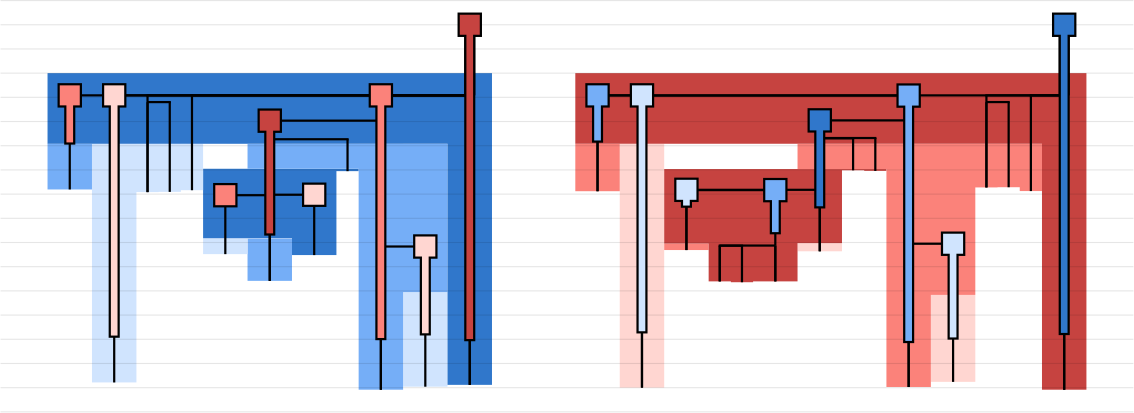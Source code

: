 <?xml version="1.0"?>
<!DOCTYPE ipe SYSTEM "ipe.dtd">
<ipe version="70212" creator="svgtoipe 20191210">
<ipestyle>
<layout paper="768 576" frame="768 576" origin="0 0"/>
<opacity name="10%" value="0.10"/>
<opacity name="20%" value="0.20"/>
<opacity name="30%" value="0.30"/>
<opacity name="40%" value="0.40"/>
<opacity name="50%" value="0.50"/>
<opacity name="60%" value="0.60"/>
<opacity name="70%" value="0.70"/>
<opacity name="80%" value="0.80"/>
<opacity name="90%" value="0.90"/>
<pathstyle cap="0" join="0" fillrule="wind"/>
</ipestyle>
<page>
<group matrix="1 0 0 -1 0 576">
<group>
<group matrix="1 0 0 1 481 350">
<group>
<path fill="0.815686 0.894118 0.996078">
48 112.507 m
48 113.161 l
32 113.161 l
32 79.1184 l
48 79.1184 l
48 112.507 l
h
</path>
<path fill="0.458824 0.682353 0.968627">
-8 65.7813 m
-8 75.0674 l
-24 75.0674 l
-24 65.443 l
-24 59.8195 l
-8 59.8195 l
-8 65.7813 l
h
</path>
<path fill="0.815686 0.894118 0.996078">
-40 65.443 m
-40 59.8196 l
-40 59.7109 l
-24 59.7109 l
-8 59.7109 l
-8 59.8196 l
-24 59.8196 l
-24 65.443 l
-40 65.443 l
h
</path>
<path fill="0.188235 0.466667 0.796078">
8 35.5757 m
8 41.0656 l
8 41.1742 l
8 44.0654 l
8 44.2288 l
8 59.711 l
8 65.7813 l
-8 65.7813 l
-8 59.711 l
-24 59.711 l
-40 59.711 l
-40 42.4294 l
-40 34.7125 l
-24 34.7125 l
-8 34.7125 l
8 34.7125 l
16 34.7125 l
16 35.5657 l
8 35.5657 l
8 35.5757 l
h
</path>
<path fill="0.458824 0.682353 0.968627">
32 113.161 m
32 114.253 l
16 114.253 l
16 79.1185 l
16 62.7027 l
16 35.5657 l
16 34.7126 l
8 34.7126 l
-24 34.7126 l
-24 25.7801 l
8 25.7801 l
16 25.7801 l
32 25.7801 l
48 25.7801 l
48 79.1185 l
32 79.1185 l
32 113.161 l
h
</path>
<path fill="0.815686 0.894118 0.996078">
-24 25.7802 m
-40 25.7802 l
-40 42.4294 l
-48 42.4294 l
-48 42.4394 l
-48 43.0293 l
-56 43.0293 l
-56 43.0393 l
-56 43.1161 l
-64 43.1161 l
-64 43.1261 l
-64 111.634 l
-80 111.634 l
-80 43.1261 l
-80 43.0393 l
-80 42.4394 l
-80 42.1563 l
-80 25.7802 l
-80 25.7136 l
-64 25.7136 l
-56 25.7136 l
-48 25.7136 l
-40 25.7136 l
-8 25.7136 l
16 25.7136 l
32 25.7136 l
32 25.7802 l
16 25.7802 l
-8 25.7802 l
-24 25.7802 l
h
</path>
<path fill="0.458824 0.682353 0.968627">
-80 25.7134 m
-64 25.7134 l
-56 25.7134 l
-48 25.7134 l
-40 25.7134 l
-8 25.7134 l
16 25.7134 l
32 25.7134 l
32 25.7137 l
16 25.7136 l
16 25.7137 l
-8 25.7136 l
-8 25.7137 l
-40 25.7136 l
-40 25.7137 l
-48 25.7136 l
-48 25.7137 l
-56 25.7136 l
-56 25.7137 l
-64 25.7136 l
-64 25.7137 l
-80 25.7134 l
h
-96 42.1563 m
-96 25.7134 l
-80 25.7134 l
-80 25.7137 l
-80 42.1563 l
-96 42.1563 l
h
</path>
<path fill="0.188235 0.466667 0.796078" pen="176">
48 112.507 m
48 25.7135 l
32 25.7135 l
16 25.7135 l
8 25.7135 l
-24 25.7135 l
-48 25.7135 l
-56 25.7135 l
-64 25.7135 l
-80 25.7135 l
-96 25.7135 l
-96 8.28735 l
-96 0.287351 l
64 0.287351 l
64 8.28735 l
64 10.7105 l
64 17.3953 l
64 24.0854 l
64 25.7135 l
64 112.507 l
48 112.507 l
h
</path>
</group>
</group>
<group matrix="1 0 0 1 623 350">
<group>
<path fill="1 0.839216 0.819608">
-16 63.9725 m
-16 113.492 l
-32 113.492 l
-32 42.7928 l
-32 25.7074 l
-16 25.7074 l
-16 63.9725 l
h
</path>
<path fill="1 0.839216 0.819608">
96 80.1228 m
96 111.425 l
80 111.425 l
80 80.1228 l
96 80.1228 l
h
</path>
<path fill="1 0.839216 0.819608">
48 61.4854 m
48 64.4181 l
32 64.4181 l
32 61.4854 l
48 61.4854 l
h
</path>
<path fill="0.984314 0.509804 0.478431">
-16 63.9725 m
-16 61.6488 l
0 61.6488 l
0 63.9725 l
-16 63.9725 l
h
</path>
<path fill="0.984314 0.509804 0.478431">
-48 42.7928 m
-48 25.7074 l
-32 25.7074 l
-32 42.7928 l
-48 42.7928 l
h
</path>
<path fill="0.776471 0.262745 0.25098">
56 35.4708 m
56 35.264 l
48 35.264 l
48 35.4808 l
48 41.5056 l
48 42.2909 l
48 61.4855 l
32 61.4855 l
32 61.6489 l
32 62.3611 l
32 64.4181 l
32 75.2536 l
16 75.2536 l
16 75.2636 l
16 75.5576 l
8 75.5576 l
8 75.2636 l
8 75.2536 l
0 75.2536 l
0 63.9725 l
0 62.4057 l
0 61.6489 l
-16 61.6489 l
-16 61.4855 l
-16 42.3994 l
-16 34.8154 l
0 34.8154 l
8 34.8154 l
16 34.8154 l
32 34.8154 l
48 34.8154 l
56 34.8154 l
64 34.8154 l
64 35.4708 l
56 35.4708 l
h
</path>
<path fill="0.984314 0.509804 0.478431">
112 42.7379 m
112 41.3565 l
104 41.3565 l
104 41.4319 l
96 41.4319 l
96 42.7479 l
96 80.1229 l
80 80.1229 l
80 111.425 l
80 113.273 l
64 113.273 l
64 80.1229 l
64 61.6984 l
64 42.7479 l
64 41.4419 l
64 41.3665 l
64 35.4708 l
64 34.8155 l
56 34.8155 l
48 34.8155 l
32 34.8155 l
32 25.708 l
48 25.708 l
56 25.708 l
64 25.708 l
80 25.708 l
96 25.708 l
104 25.708 l
112 25.708 l
120 25.708 l
120 34.8155 l
120 42.7379 l
112 42.7379 l
h
</path>
<path fill="0.776471 0.262745 0.25098" pen="200">
32 25.7081 m
32 25.7075 l
-16 25.7075 l
-32 25.7075 l
-48 25.7075 l
-48 8.29341 l
-48 0.287351 l
136 0.287351 l
136 8.29341 l
136 8.36002 l
136 10.7037 l
136 17.2925 l
136 23.6455 l
136 23.7541 l
136 25.7075 l
136 114.253 l
120 114.253 l
120 42.7379 l
120 25.7081 l
112 25.7081 l
104 25.7081 l
96 25.7081 l
64 25.7081 l
56 25.7081 l
48 25.7081 l
32 25.7081 l
h
</path>
</group>
</group>
<group matrix="1 0 0 1 400 350">
<group>
<path stroke="0 0 0" opacity="10%" pen="0.4">
-31.913 -25.8427 m
375.913 -25.8427 l
</path>
<path stroke="0 0 0" opacity="10%" pen="0.4">
-31.913 -17.1327 m
375.913 -17.1327 l
</path>
<path stroke="0 0 0" opacity="10%" pen="0.4">
-31.913 -8.42267 m
375.913 -8.42267 l
</path>
<path stroke="0 0 0" opacity="10%" pen="0.4">
-31.913 0.287351 m
375.913 0.287351 l
</path>
<path stroke="0 0 0" opacity="10%" pen="0.4">
-31.913 8.99737 m
375.913 8.99737 l
</path>
<path stroke="0 0 0" opacity="10%" pen="0.4">
-31.913 17.7074 m
375.913 17.7074 l
</path>
<path stroke="0 0 0" opacity="10%" pen="0.4">
-31.913 26.4174 m
375.913 26.4174 l
</path>
<path stroke="0 0 0" opacity="10%" pen="0.4">
-31.913 35.1274 m
375.913 35.1274 l
</path>
<path stroke="0 0 0" opacity="10%" pen="0.4">
-31.913 43.8375 m
375.913 43.8375 l
</path>
<path stroke="0 0 0" opacity="10%" pen="0.4">
-31.913 52.5475 m
375.913 52.5475 l
</path>
<path stroke="0 0 0" opacity="10%" pen="0.4">
-31.913 61.2575 m
375.913 61.2575 l
</path>
<path stroke="0 0 0" opacity="10%" pen="0.4">
-31.913 69.9675 m
375.913 69.9675 l
</path>
<path stroke="0 0 0" opacity="10%" pen="0.4">
-31.913 78.6775 m
375.913 78.6775 l
</path>
<path stroke="0 0 0" opacity="10%" pen="0.4">
-31.913 87.3876 m
375.913 87.3876 l
</path>
<path stroke="0 0 0" opacity="10%" pen="0.4">
-31.913 96.0976 m
375.913 96.0976 l
</path>
<path stroke="0 0 0" opacity="10%" pen="0.4">
-31.913 104.808 m
375.913 104.808 l
</path>
<path stroke="0 0 0" opacity="10%" pen="0.4">
-31.913 113.518 m
375.913 113.518 l
</path>
<path stroke="0 0 0" opacity="10%" pen="0.4">
-31.913 122.228 m
375.913 122.228 l
</path>
</group>
</group>
<group matrix="1 0 0 1 481 350">
<group>
<path stroke="0 0 0" pen="0.8">
-88 8.28735 m
-88 42.1663 l
</path>
<path stroke="0 0 0" pen="0.8">
-88.4 8.28735 m
56 8.28735 l
</path>
<path stroke="0 0 0" pen="0.8">
-72 8.28735 m
-72 111.644 l
</path>
<path stroke="0 0 0" pen="0.8">
-72.4 8.28735 m
56 8.28735 l
</path>
<path stroke="0 0 0" pen="0.8">
-60 8.28735 m
-60 10.7105 l
</path>
<path stroke="0 0 0" pen="0.8">
-60.4 8.28735 m
56 8.28735 l
</path>
<path stroke="0 0 0" pen="0.8">
-60 10.7105 m
-60 43.1261 l
</path>
<path stroke="0 0 0" pen="0.8">
-60 10.7105 m
-60 43.1261 l
</path>
<path stroke="0 0 0" pen="0.8">
-52 10.7105 m
-52 43.0393 l
</path>
<path stroke="0 0 0" pen="0.8">
-51.6 10.7105 m
-60 10.7105 l
</path>
<path stroke="0 0 0" pen="0.8">
56 8.28735 m
56 8.28792 l
</path>
<path stroke="0 0 0" pen="0.8">
56 8.28735 m
56 8.28792 l
</path>
<path stroke="0 0 0" pen="0.8">
-44 8.28792 m
-44 42.4394 l
</path>
<path stroke="0 0 0" pen="0.8">
-44.4 8.28792 m
56 8.28792 l
</path>
<path stroke="0 0 0" pen="0.8">
24 8.28792 m
24 17.3953 l
</path>
<path stroke="0 0 0" pen="0.8">
23.6 8.28792 m
56 8.28792 l
</path>
<path stroke="0 0 0" pen="0.8">
-16 17.3953 m
-16 24.0854 l
</path>
<path stroke="0 0 0" pen="0.8">
-16.4 17.3953 m
24 17.3953 l
</path>
<path stroke="0 0 0" pen="0.8">
-16 24.0854 m
-16 44.0654 l
</path>
<path stroke="0 0 0" pen="0.8">
-16 24.0854 m
-16 44.0654 l
</path>
<path stroke="0 0 0" pen="0.8">
-16 44.0654 m
-16 44.2288 l
</path>
<path stroke="0 0 0" pen="0.8">
-16 44.0654 m
-16 44.2288 l
</path>
<path stroke="0 0 0" pen="0.8">
-32 44.2288 m
-32 65.453 l
</path>
<path stroke="0 0 0" pen="0.8">
-32.4 44.2288 m
-16 44.2288 l
</path>
<path stroke="0 0 0" pen="0.8">
-16 44.2288 m
-16 75.0774 l
</path>
<path stroke="0 0 0" pen="0.8">
-16 44.2288 m
-16 75.0774 l
</path>
<path stroke="0 0 0" pen="0.8">
0 44.0654 m
0 65.7913 l
</path>
<path stroke="0 0 0" pen="0.8">
0.4 44.0654 m
-16 44.0654 l
</path>
<path stroke="0 0 0" pen="0.8">
12 24.0854 m
12 35.5757 l
</path>
<path stroke="0 0 0" pen="0.8">
12.4 24.0854 m
-16 24.0854 l
</path>
<path stroke="0 0 0" pen="0.8">
24 17.3953 m
24 62.7027 l
</path>
<path stroke="0 0 0" pen="0.8">
24 17.3953 m
24 62.7027 l
</path>
<path stroke="0 0 0" pen="0.8">
24 62.7027 m
24 114.263 l
</path>
<path stroke="0 0 0" pen="0.8">
24 62.7027 m
24 114.263 l
</path>
<path stroke="0 0 0" pen="0.8">
40 62.7027 m
40 113.171 l
</path>
<path stroke="0 0 0" pen="0.8">
40.4 62.7027 m
24 62.7027 l
</path>
<path stroke="0 0 0" pen="0.8">
56 8.28792 m
56 112.517 l
</path>
<path stroke="0 0 0" pen="0.8">
56 8.28792 m
56 112.517 l
</path>
</group>
</group>
<group matrix="1 0 0 1 481 350">
<group>
<path stroke="0 0 0" pen="4">
56 8.28735 m
56 -17.1266 l
</path>
<path stroke="0 0 0" pen="4">
56 8.28792 m
56 96.8052 l
56 8.28792 l
56 96.8052 l
56 8.28735 l
56 8.28792 l
56 8.28735 l
56 -17.1327 l
</path>
<path stroke="0 0 0" fill="0.776471 0.262745 0.25098" stroke-opacity="opaque" pen="0.8">
52 -21.1327 m
60 -21.1327 l
60 -13.1327 l
52 -13.1327 l
52 -21.1327 l
h
</path>
<path stroke="0.776471 0.262745 0.25098" fill="0.776471 0.262745 0.25098" stroke-opacity="opaque" pen="2.4">
56 8.28792 m
56 96.0052 l
56 8.28792 l
56 96.0052 l
56 8.28735 l
56 8.28792 l
56 8.28735 l
56 -17.1327 l
</path>
<path stroke="0 0 0" pen="4">
24 62.7027 m
24 96.4296 l
24 62.7027 l
24 96.4296 l
24 17.3953 l
24 62.7027 l
24 8.28792 l
24 17.3953 l
</path>
<path stroke="0 0 0" fill="0.984314 0.509804 0.478431" stroke-opacity="opaque" pen="0.8">
20 4.28792 m
28 4.28792 l
28 12.2879 l
20 12.2879 l
20 4.28792 l
h
</path>
<path stroke="0.984314 0.509804 0.478431" fill="0.984314 0.509804 0.478431" stroke-opacity="opaque" pen="2.4">
24 62.7027 m
24 95.6296 l
24 62.7027 l
24 95.6296 l
24 17.3953 l
24 62.7027 l
24 8.28792 l
24 17.3953 l
</path>
<path stroke="0 0 0" pen="4">
-16 44.2288 m
-16 58.7732 l
-16 44.2288 l
-16 58.7732 l
-16 44.0654 l
-16 44.2288 l
-16 24.0854 l
-16 44.0654 l
-16 17.3953 l
-16 24.0854 l
</path>
<path stroke="0 0 0" fill="0.776471 0.262745 0.25098" stroke-opacity="opaque" pen="0.8">
-20 13.3953 m
-12 13.3953 l
-12 21.3953 l
-20 21.3953 l
-20 13.3953 l
h
</path>
<path stroke="0.776471 0.262745 0.25098" fill="0.776471 0.262745 0.25098" stroke-opacity="opaque" pen="2.4">
-16 44.2288 m
-16 57.9732 l
-16 44.2288 l
-16 57.9732 l
-16 44.0654 l
-16 44.2288 l
-16 24.0854 l
-16 44.0654 l
-16 17.3953 l
-16 24.0854 l
</path>
<path stroke="0 0 0" pen="4">
-88 8.28735 m
-88 26.0268 l
-88 8.28735 l
-88 26.0268 l
</path>
<path stroke="0 0 0" fill="0.984314 0.509804 0.478431" stroke-opacity="opaque" pen="0.8">
-92 4.28735 m
-84 4.28735 l
-84 12.2874 l
-92 12.2874 l
-92 4.28735 l
h
</path>
<path stroke="0.984314 0.509804 0.478431" fill="0.984314 0.509804 0.478431" stroke-opacity="opaque" pen="2.4">
-88 8.28735 m
-88 25.2268 l
-88 8.28735 l
-88 25.2268 l
</path>
<path stroke="0 0 0" pen="4">
-32 44.2288 m
-32 47.3403 l
-32 44.2288 l
-32 47.3403 l
</path>
<path stroke="0 0 0" fill="0.984314 0.509804 0.478431" stroke-opacity="opaque" pen="0.8">
-36 40.2288 m
-28 40.2288 l
-28 48.2288 l
-36 48.2288 l
-36 40.2288 l
h
</path>
<path stroke="0.984314 0.509804 0.478431" fill="0.984314 0.509804 0.478431" stroke-opacity="opaque" pen="2.4">
-32 44.2288 m
-32 46.5403 l
-32 44.2288 l
-32 46.5403 l
</path>
<path stroke="0 0 0" pen="4">
0 44.0654 m
0 47.7693 l
0 44.0654 l
0 47.7693 l
</path>
<path stroke="0 0 0" fill="1 0.839216 0.819608" stroke-opacity="opaque" pen="0.8">
-4 40.0654 m
4 40.0654 l
4 48.0654 l
-4 48.0654 l
-4 40.0654 l
h
</path>
<path stroke="1 0.839216 0.819608" fill="1 0.839216 0.819608" stroke-opacity="opaque" pen="2.4">
0 44.0654 m
0 46.9693 l
0 44.0654 l
0 46.9693 l
</path>
<path stroke="0 0 0" pen="4">
40 62.7027 m
40 94.7333 l
40 62.7027 l
40 94.7333 l
</path>
<path stroke="0 0 0" fill="1 0.839216 0.819608" stroke-opacity="opaque" pen="0.8">
36 58.7027 m
44 58.7027 l
44 66.7027 l
36 66.7027 l
36 58.7027 l
h
</path>
<path stroke="1 0.839216 0.819608" fill="1 0.839216 0.819608" stroke-opacity="opaque" pen="2.4">
40 62.7027 m
40 93.9333 l
40 62.7027 l
40 93.9333 l
</path>
<path stroke="0 0 0" pen="4">
-72 8.28735 m
-72 95.5587 l
-72 8.28735 l
-72 95.5587 l
</path>
<path stroke="0 0 0" fill="1 0.839216 0.819608" stroke-opacity="opaque" pen="0.8">
-76 4.28735 m
-68 4.28735 l
-68 12.2874 l
-76 12.2874 l
-76 4.28735 l
h
</path>
<path stroke="1 0.839216 0.819608" fill="1 0.839216 0.819608" stroke-opacity="opaque" pen="2.4">
-72 8.28735 m
-72 94.7587 l
-72 8.28735 l
-72 94.7587 l
</path>
</group>
</group>
<group matrix="1 0 0 1 623 350">
<group>
<path stroke="0 0 0" pen="0.8">
-40 8.29341 m
-40 8.29352 l
</path>
<path stroke="0 0 0" pen="0.8">
-40.4 8.29341 m
128 8.29341 l
</path>
<path stroke="0 0 0" pen="0.8">
-40 8.29352 m
-40 42.8028 l
</path>
<path stroke="0 0 0" pen="0.8">
-40 8.29352 m
-40 42.8028 l
</path>
<path stroke="0 0 0" pen="0.8">
-24 8.29352 m
-24 8.36002 l
</path>
<path stroke="0 0 0" pen="0.8">
-23.6 8.29352 m
-40 8.29352 l
</path>
<path stroke="0 0 0" pen="0.8">
-24 8.36002 m
-24 113.502 l
</path>
<path stroke="0 0 0" pen="0.8">
-24 8.36002 m
-24 113.502 l
</path>
<path stroke="0 0 0" pen="0.8">
72 8.36002 m
72 17.2925 l
</path>
<path stroke="0 0 0" pen="0.8">
72.4 8.36002 m
-24 8.36002 l
</path>
<path stroke="0 0 0" pen="0.8">
40 17.2925 m
40 23.6455 l
</path>
<path stroke="0 0 0" pen="0.8">
39.6 17.2925 m
72 17.2925 l
</path>
<path stroke="0 0 0" pen="0.8">
40 23.6455 m
40 23.7541 l
</path>
<path stroke="0 0 0" pen="0.8">
40 23.6455 m
40 23.7541 l
</path>
<path stroke="0 0 0" pen="0.8">
40 23.7541 m
40 42.2909 l
</path>
<path stroke="0 0 0" pen="0.8">
40 23.7541 m
40 42.2909 l
</path>
<path stroke="0 0 0" pen="0.8">
-8 42.2909 m
-8 42.3994 l
</path>
<path stroke="0 0 0" pen="0.8">
-8.4 42.2909 m
40 42.2909 l
</path>
<path stroke="0 0 0" pen="0.8">
-8 42.3994 m
-8 63.9825 l
</path>
<path stroke="0 0 0" pen="0.8">
-8 42.3994 m
-8 63.9825 l
</path>
<path stroke="0 0 0" pen="0.8">
24 42.3994 m
24 62.3611 l
</path>
<path stroke="0 0 0" pen="0.8">
24.4 42.3994 m
-8 42.3994 l
</path>
<path stroke="0 0 0" pen="0.8">
4 62.3611 m
4 62.4057 l
</path>
<path stroke="0 0 0" pen="0.8">
3.6 62.3611 m
24 62.3611 l
</path>
<path stroke="0 0 0" pen="0.8">
4 62.4057 m
4 75.2636 l
</path>
<path stroke="0 0 0" pen="0.8">
4 62.4057 m
4 75.2636 l
</path>
<path stroke="0 0 0" pen="0.8">
12 62.4057 m
12 75.5676 l
</path>
<path stroke="0 0 0" pen="0.8">
12.4 62.4057 m
4 62.4057 l
</path>
<path stroke="0 0 0" pen="0.8">
24 62.3611 m
24 75.2636 l
</path>
<path stroke="0 0 0" pen="0.8">
24 62.3611 m
24 75.2636 l
</path>
<path stroke="0 0 0" pen="0.8">
40 42.2909 m
40 64.4281 l
</path>
<path stroke="0 0 0" pen="0.8">
40 42.2909 m
40 64.4281 l
</path>
<path stroke="0 0 0" pen="0.8">
52 23.7541 m
52 35.274 l
</path>
<path stroke="0 0 0" pen="0.8">
52.4 23.7541 m
40 23.7541 l
</path>
<path stroke="0 0 0" pen="0.8">
60 23.6455 m
60 35.4808 l
</path>
<path stroke="0 0 0" pen="0.8">
60.4 23.6455 m
40 23.6455 l
</path>
<path stroke="0 0 0" pen="0.8">
72 17.2925 m
72 61.6984 l
</path>
<path stroke="0 0 0" pen="0.8">
72 17.2925 m
72 61.6984 l
</path>
<path stroke="0 0 0" pen="0.8">
72 61.6984 m
72 113.283 l
</path>
<path stroke="0 0 0" pen="0.8">
72 61.6984 m
72 113.283 l
</path>
<path stroke="0 0 0" pen="0.8">
88 61.6984 m
88 111.435 l
</path>
<path stroke="0 0 0" pen="0.8">
88.4 61.6984 m
72 61.6984 l
</path>
<path stroke="0 0 0" pen="0.8">
128 8.29341 m
128 8.29409 l
</path>
<path stroke="0 0 0" pen="0.8">
128 8.29341 m
128 8.29409 l
</path>
<path stroke="0 0 0" pen="0.8">
100 8.29409 m
100 10.7037 l
</path>
<path stroke="0 0 0" pen="0.8">
99.6 8.29409 m
128 8.29409 l
</path>
<path stroke="0 0 0" pen="0.8">
100 10.7037 m
100 41.4419 l
</path>
<path stroke="0 0 0" pen="0.8">
100 10.7037 m
100 41.4419 l
</path>
<path stroke="0 0 0" pen="0.8">
108 10.7037 m
108 41.3665 l
</path>
<path stroke="0 0 0" pen="0.8">
108.4 10.7037 m
100 10.7037 l
</path>
<path stroke="0 0 0" pen="0.8">
128 8.29409 m
128 8.29421 l
</path>
<path stroke="0 0 0" pen="0.8">
128 8.29409 m
128 8.29421 l
</path>
<path stroke="0 0 0" pen="0.8">
116 8.29421 m
116 42.7479 l
</path>
<path stroke="0 0 0" pen="0.8">
115.6 8.29421 m
128 8.29421 l
</path>
<path stroke="0 0 0" pen="0.8">
128 8.29421 m
128 114.263 l
</path>
<path stroke="0 0 0" pen="0.8">
128 8.29421 m
128 114.263 l
</path>
</group>
</group>
<group matrix="1 0 0 1 623 350">
<group>
<path stroke="0 0 0" pen="4">
128 8.29341 m
128 -17.1327 l
</path>
<path stroke="0 0 0" pen="4">
128 8.29421 m
128 94.6033 l
128 8.29421 l
128 94.6033 l
128 8.29409 l
128 8.29421 l
128 8.29341 l
128 8.29409 l
128 8.29341 l
128 -17.1327 l
</path>
<path stroke="0 0 0" fill="0.188235 0.466667 0.796078" stroke-opacity="opaque" pen="0.8">
124 -21.1327 m
132 -21.1327 l
132 -13.1327 l
124 -13.1327 l
124 -21.1327 l
h
</path>
<path stroke="0.188235 0.466667 0.796078" fill="0.188235 0.466667 0.796078" stroke-opacity="opaque" pen="2.4">
128 8.29421 m
128 93.8033 l
128 8.29421 l
128 93.8033 l
128 8.29409 l
128 8.29421 l
128 8.29341 l
128 8.29409 l
128 8.29341 l
128 -17.1327 l
</path>
<path stroke="0 0 0" pen="4">
-40 8.29352 m
-40 25.3231 l
-40 8.29352 l
-40 25.3231 l
-40 8.29341 l
-40 8.29352 l
</path>
<path stroke="0 0 0" fill="0.458824 0.682353 0.968627" stroke-opacity="opaque" pen="0.8">
-44 4.29341 m
-36 4.29341 l
-36 12.2934 l
-44 12.2934 l
-44 4.29341 l
h
</path>
<path stroke="0.458824 0.682353 0.968627" fill="0.458824 0.682353 0.968627" stroke-opacity="opaque" pen="2.4">
-40 8.29352 m
-40 24.5231 l
-40 8.29352 l
-40 24.5231 l
-40 8.29341 l
-40 8.29352 l
</path>
<path stroke="0 0 0" pen="4">
-24 8.36002 m
-24 94.002 l
-24 8.36002 l
-24 94.002 l
-24 8.29352 l
-24 8.36002 l
</path>
<path stroke="0 0 0" fill="0.815686 0.894118 0.996078" stroke-opacity="opaque" pen="0.8">
-28 4.29352 m
-20 4.29352 l
-20 12.2935 l
-28 12.2935 l
-28 4.29352 l
h
</path>
<path stroke="0.815686 0.894118 0.996078" fill="0.815686 0.894118 0.996078" stroke-opacity="opaque" pen="2.4">
-24 8.36002 m
-24 93.202 l
-24 8.36002 l
-24 93.202 l
-24 8.29352 l
-24 8.36002 l
</path>
<path stroke="0 0 0" pen="4">
72 61.6984 m
72 97.4842 l
72 61.6984 l
72 97.4842 l
72 17.2925 l
72 61.6984 l
72 8.36002 l
72 17.2925 l
</path>
<path stroke="0 0 0" fill="0.458824 0.682353 0.968627" stroke-opacity="opaque" pen="0.8">
68 4.36002 m
76 4.36002 l
76 12.36 l
68 12.36 l
68 4.36002 l
h
</path>
<path stroke="0.458824 0.682353 0.968627" fill="0.458824 0.682353 0.968627" stroke-opacity="opaque" pen="2.4">
72 61.6984 m
72 96.6842 l
72 61.6984 l
72 96.6842 l
72 17.2925 l
72 61.6984 l
72 8.36002 l
72 17.2925 l
</path>
<path stroke="0 0 0" pen="4">
40 42.2909 m
40 49.0087 l
40 42.2909 l
40 49.0087 l
40 23.7541 l
40 42.2909 l
40 23.6455 l
40 23.7541 l
40 17.2925 l
40 23.6455 l
</path>
<path stroke="0 0 0" fill="0.188235 0.466667 0.796078" stroke-opacity="opaque" pen="0.8">
36 13.2925 m
44 13.2925 l
44 21.2925 l
36 21.2925 l
36 13.2925 l
h
</path>
<path stroke="0.188235 0.466667 0.796078" fill="0.188235 0.466667 0.796078" stroke-opacity="opaque" pen="2.4">
40 42.2909 m
40 48.2087 l
40 42.2909 l
40 48.2087 l
40 23.7541 l
40 42.2909 l
40 23.6455 l
40 23.7541 l
40 17.2925 l
40 23.6455 l
</path>
<path stroke="0 0 0" pen="4">
-8 42.3994 m
-8 48.7555 l
-8 42.3994 l
-8 48.7555 l
-8 42.2909 l
-8 42.3994 l
</path>
<path stroke="0 0 0" fill="0.815686 0.894118 0.996078" stroke-opacity="opaque" pen="0.8">
-12 38.2909 m
-4 38.2909 l
-4 46.2909 l
-12 46.2909 l
-12 38.2909 l
h
</path>
<path stroke="0.815686 0.894118 0.996078" fill="0.815686 0.894118 0.996078" stroke-opacity="opaque" pen="2.4">
-8 42.3994 m
-8 47.9555 l
-8 42.3994 l
-8 47.9555 l
-8 42.2909 l
-8 42.3994 l
</path>
<path stroke="0 0 0" pen="4">
24 42.3994 m
24 58.3189 l
24 42.3994 l
24 58.3189 l
</path>
<path stroke="0 0 0" fill="0.458824 0.682353 0.968627" stroke-opacity="opaque" pen="0.8">
20 38.3994 m
28 38.3994 l
28 46.3994 l
20 46.3994 l
20 38.3994 l
h
</path>
<path stroke="0.458824 0.682353 0.968627" fill="0.458824 0.682353 0.968627" stroke-opacity="opaque" pen="2.4">
24 42.3994 m
24 57.5189 l
24 42.3994 l
24 57.5189 l
</path>
<path stroke="0 0 0" pen="4">
88 61.6984 m
88 96.2304 l
88 61.6984 l
88 96.2304 l
</path>
<path stroke="0 0 0" fill="0.815686 0.894118 0.996078" stroke-opacity="opaque" pen="0.8">
84 57.6984 m
92 57.6984 l
92 65.6984 l
84 65.6984 l
84 57.6984 l
h
</path>
<path stroke="0.815686 0.894118 0.996078" fill="0.815686 0.894118 0.996078" stroke-opacity="opaque" pen="2.4">
88 61.6984 m
88 95.4304 l
88 61.6984 l
88 95.4304 l
</path>
</group>
</group>
</group>
</group>
</page>
</ipe>

